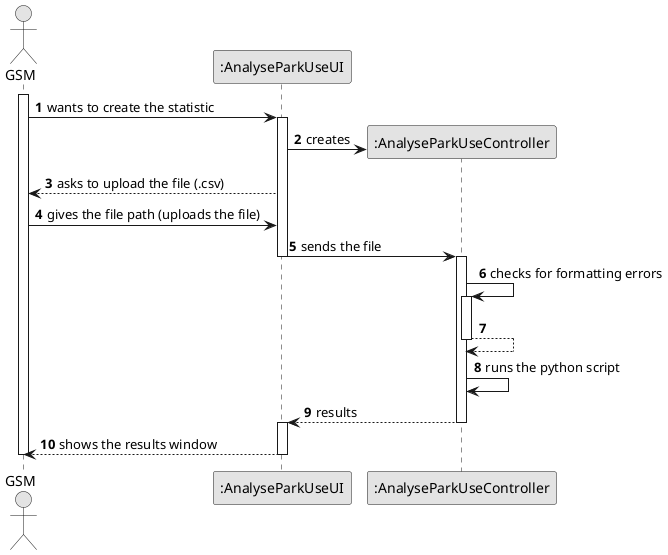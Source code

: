 @startuml
skinparam monochrome true
skinparam packageStyle rectangle
skinparam shadowing false

autonumber

actor "GSM" as GSM
participant ":AnalyseParkUseUI" as UI
participant ":AnalyseParkUseController" as CTRL

activate GSM
GSM -> UI : wants to create the statistic
activate UI
UI -> CTRL** : creates
UI --> GSM : asks to upload the file (.csv)
GSM -> UI : gives the file path (uploads the file)
UI -> CTRL : sends the file
deactivate UI
activate CTRL
CTRL -> CTRL : checks for formatting errors
activate CTRL
CTRL -->CTRL
deactivate CTRL
CTRL -> CTRL : runs the python script
CTRL --> UI : results
deactivate CTRL
activate UI
UI --> GSM : shows the results window
deactivate UI
deactivate GSM
@enduml